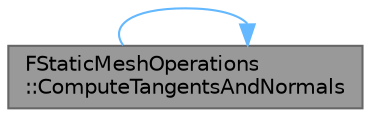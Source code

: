 digraph "FStaticMeshOperations::ComputeTangentsAndNormals"
{
 // INTERACTIVE_SVG=YES
 // LATEX_PDF_SIZE
  bgcolor="transparent";
  edge [fontname=Helvetica,fontsize=10,labelfontname=Helvetica,labelfontsize=10];
  node [fontname=Helvetica,fontsize=10,shape=box,height=0.2,width=0.4];
  rankdir="LR";
  Node1 [id="Node000001",label="FStaticMeshOperations\l::ComputeTangentsAndNormals",height=0.2,width=0.4,color="gray40", fillcolor="grey60", style="filled", fontcolor="black",tooltip="Recompute any invalid normal, tangent or Bi-Normal for every vertex in the mesh description with the ..."];
  Node1 -> Node1 [id="edge1_Node000001_Node000001",color="steelblue1",style="solid",tooltip=" "];
}
